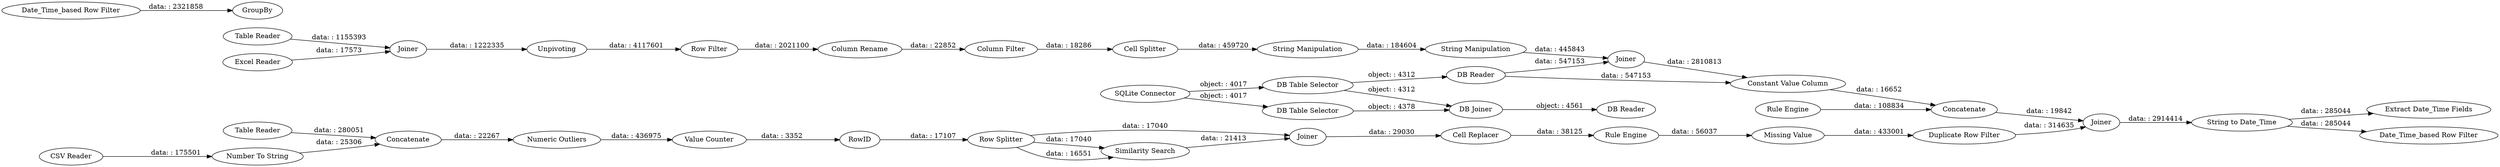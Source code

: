 digraph {
	"1841119032822657438_269" [label="Numeric Outliers"]
	"-7085000466710198657_280" [label="DB Table Selector"]
	"-454225706882673017_176" [label="Cell Replacer"]
	"1828109793084013917_219" [label=Unpivoting]
	"-980612965028069619_301" [label="CSV Reader"]
	"7001947453785903606_296" [label=Concatenate]
	"-4750247000948563122_168" [label="String Manipulation"]
	"6196398589565704274_314" [label=GroupBy]
	"-8519538638818425843_285" [label="Table Reader"]
	"-980612965028069619_288" [label="Table Reader"]
	"1841119032822657438_301" [label="Rule Engine"]
	"-7085000466710198657_281" [label="DB Joiner"]
	"-454225706882673017_192" [label=Joiner]
	"-8519538638818425843_287" [label=Joiner]
	"3033472300253617579_253" [label="Date_Time_based Row Filter"]
	"-7085000466710198657_282" [label="DB Reader"]
	"-454225706882673017_307" [label="Row Splitter"]
	"821044230979343298_297" [label=Joiner]
	"-980612965028069619_300" [label="Number To String"]
	"6196398589565704274_223" [label="Extract Date_Time Fields"]
	"1828109793084013917_195" [label="Column Rename"]
	"-454225706882673017_187" [label="Similarity Search"]
	"-7085000466710198657_283" [label="DB Reader"]
	"1828109793084013917_220" [label="Row Filter"]
	"821044230979343298_295" [label=Joiner]
	"-7085000466710198657_279" [label="DB Table Selector"]
	"1841119032822657438_299" [label="Duplicate Row Filter"]
	"7001947453785903606_231" [label="Constant Value Column"]
	"-454225706882673017_293" [label=RowID]
	"1828109793084013917_221" [label="Column Filter"]
	"3033472300253617579_250" [label="Date_Time_based Row Filter"]
	"-4750247000948563122_312" [label="String Manipulation"]
	"1841119032822657438_276" [label="Missing Value"]
	"7001947453785903606_232" [label="Rule Engine"]
	"-4750247000948563122_161" [label="Cell Splitter"]
	"-8519538638818425843_290" [label="Excel Reader"]
	"-454225706882673017_291" [label="Value Counter"]
	"-980612965028069619_289" [label=Concatenate]
	"6196398589565704274_241" [label="String to Date_Time"]
	"-7085000466710198657_278" [label="SQLite Connector"]
	"-454225706882673017_291" -> "-454225706882673017_293" [label="data: : 3352"]
	"-980612965028069619_301" -> "-980612965028069619_300" [label="data: : 175501"]
	"-7085000466710198657_281" -> "-7085000466710198657_282" [label="object: : 4561"]
	"-454225706882673017_176" -> "1841119032822657438_301" [label="data: : 38125"]
	"-4750247000948563122_161" -> "-4750247000948563122_312" [label="data: : 459720"]
	"-8519538638818425843_287" -> "1828109793084013917_219" [label="data: : 1222335"]
	"1828109793084013917_220" -> "1828109793084013917_195" [label="data: : 2021100"]
	"-7085000466710198657_278" -> "-7085000466710198657_279" [label="object: : 4017"]
	"-454225706882673017_293" -> "-454225706882673017_307" [label="data: : 17107"]
	"-454225706882673017_307" -> "-454225706882673017_187" [label="data: : 16551"]
	"6196398589565704274_241" -> "6196398589565704274_223" [label="data: : 285044"]
	"-454225706882673017_307" -> "-454225706882673017_187" [label="data: : 17040"]
	"1841119032822657438_299" -> "821044230979343298_297" [label="data: : 314635"]
	"6196398589565704274_241" -> "3033472300253617579_250" [label="data: : 285044"]
	"7001947453785903606_296" -> "821044230979343298_297" [label="data: : 19842"]
	"-454225706882673017_192" -> "-454225706882673017_176" [label="data: : 29030"]
	"-454225706882673017_187" -> "-454225706882673017_192" [label="data: : 21413"]
	"-7085000466710198657_283" -> "821044230979343298_295" [label="data: : 547153"]
	"1828109793084013917_195" -> "1828109793084013917_221" [label="data: : 22852"]
	"7001947453785903606_231" -> "7001947453785903606_296" [label="data: : 16652"]
	"-7085000466710198657_283" -> "7001947453785903606_231" [label="data: : 547153"]
	"-980612965028069619_300" -> "-980612965028069619_289" [label="data: : 25306"]
	"-980612965028069619_289" -> "1841119032822657438_269" [label="data: : 22267"]
	"821044230979343298_297" -> "6196398589565704274_241" [label="data: : 2914414"]
	"1828109793084013917_221" -> "-4750247000948563122_161" [label="data: : 18286"]
	"1841119032822657438_269" -> "-454225706882673017_291" [label="data: : 436975"]
	"-4750247000948563122_168" -> "821044230979343298_295" [label="data: : 445843"]
	"1841119032822657438_301" -> "1841119032822657438_276" [label="data: : 56037"]
	"-7085000466710198657_278" -> "-7085000466710198657_280" [label="object: : 4017"]
	"-8519538638818425843_290" -> "-8519538638818425843_287" [label="data: : 17573"]
	"-4750247000948563122_312" -> "-4750247000948563122_168" [label="data: : 184604"]
	"-8519538638818425843_285" -> "-8519538638818425843_287" [label="data: : 1155393"]
	"-454225706882673017_307" -> "-454225706882673017_192" [label="data: : 17040"]
	"-7085000466710198657_279" -> "-7085000466710198657_281" [label="object: : 4312"]
	"821044230979343298_295" -> "7001947453785903606_231" [label="data: : 2810813"]
	"-7085000466710198657_279" -> "-7085000466710198657_283" [label="object: : 4312"]
	"-7085000466710198657_280" -> "-7085000466710198657_281" [label="object: : 4378"]
	"3033472300253617579_253" -> "6196398589565704274_314" [label="data: : 2321858"]
	"1841119032822657438_276" -> "1841119032822657438_299" [label="data: : 433001"]
	"1828109793084013917_219" -> "1828109793084013917_220" [label="data: : 4117601"]
	"7001947453785903606_232" -> "7001947453785903606_296" [label="data: : 108834"]
	"-980612965028069619_288" -> "-980612965028069619_289" [label="data: : 280051"]
	rankdir=LR
}
